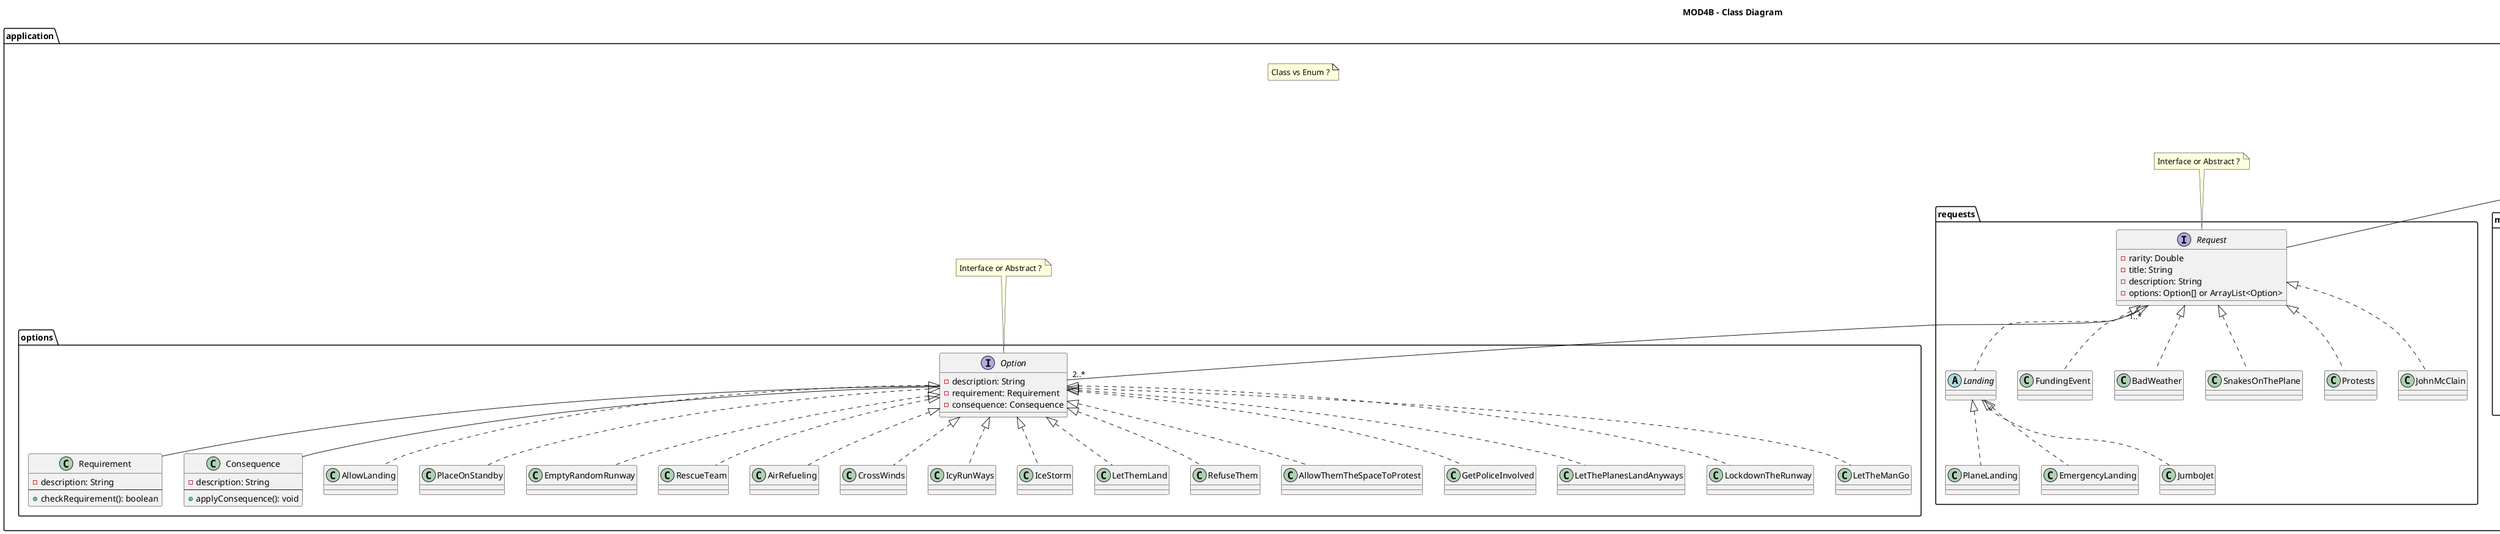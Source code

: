 @startuml

title MOD4B - Class Diagram

package application {

  class MainApplication {
    --
    + startSimulation(simulationHours: SimulationHour[24])
  }
    
  class Simulation {
    - hours: SimulationHour[24]
    - passengers: int
    - runways: Runway[8]
  }
  
  package features {
  
    class SimulationHour {
        - hour: int
        - requests: ArrayList<Request>
        --
        + startRequest(request: Request): void
        + hourSummary(): String
    }
  
    class OccupiedTimeRemaining {
      --
      + timeFly(hour: int): void (time-=hour)
    }
  
    class Runway {
      - occupantName: String
      - timeRemaining: OccupiedTimeRemaining
    }
  }
  
  

  package menus {
    
    interface Menu {
      --
      + displayCurrentHour(): void
      + displayCurrentPassengerKilledCount(): void
      + goToMenu(Menu menu): void
    }

    class Main implements Menu {
      --
      + advanceHour(): void
    }

    class Runway implements Menu {
    }

    class WaitingPlanes implements Menu {
    }

    class AdvanceHour implements Menu {
    }
  
  }  

  package requests {
    
    interface Request {
      - rarity: Double
      - title: String
      - description: String
      - options: Option[] or ArrayList<Option>
    }
        
    abstract Landing implements Request {
    }

    class PlaneLanding implements Landing {
    }

    class EmergencyLanding implements Landing {
    }

    class FundingEvent implements Request {
    }

    class JumboJet implements Landing {
    }

    class BadWeather implements Request {
    }

    class SnakesOnThePlane implements Request {
    }

    class Protests implements Request {
    }

    class JohnMcClain implements Request {
    }
  }
  
  package options {
  
    interface Option {
      - description: String
      - requirement: Requirement
      - consequence: Consequence
    }
    
    class Requirement {
      - description: String
      --
      + checkRequirement(): boolean
    }
    
    class Consequence {
      - description: String
      --
      + applyConsequence(): void
    }
    
    class AllowLanding implements Option {
    }
    
    class PlaceOnStandby implements Option {
    }
    
    class EmptyRandomRunway implements Option {
    }
    
    class RescueTeam implements Option {
    }
    
    class AirRefueling implements Option {
    }
    
    class CrossWinds implements Option {
    }
    
    class IcyRunWays implements Option {
    }
    
    class IceStorm implements Option {
    }
    
    class LetThemLand implements Option {
    }
    
    class RefuseThem implements Option {
    }
    
    class AllowThemTheSpaceToProtest implements Option {
    }
    
    class GetPoliceInvolved implements Option {
    }
    
    class LetThePlanesLandAnyways implements Option {
    }
    
    class LockdownTheRunway implements Option {
    }
    
    class LetTheManGo implements Option {
    }
  
  }

  MainApplication -- Simulation
  Menu -up-> Simulation
  Request -up-> Simulation
  Request "1..*" -- "2..*" Option
  Option -- Requirement
  Option -- Consequence
  Simulation -- SimulationHour
  Runway -- OccupiedTimeRemaining
  
  note top of Request : Interface or Abstract ?
  note top of Option : Interface or Abstract ?
  note "Class vs Enum ?" as N1
  
}

@enduml
